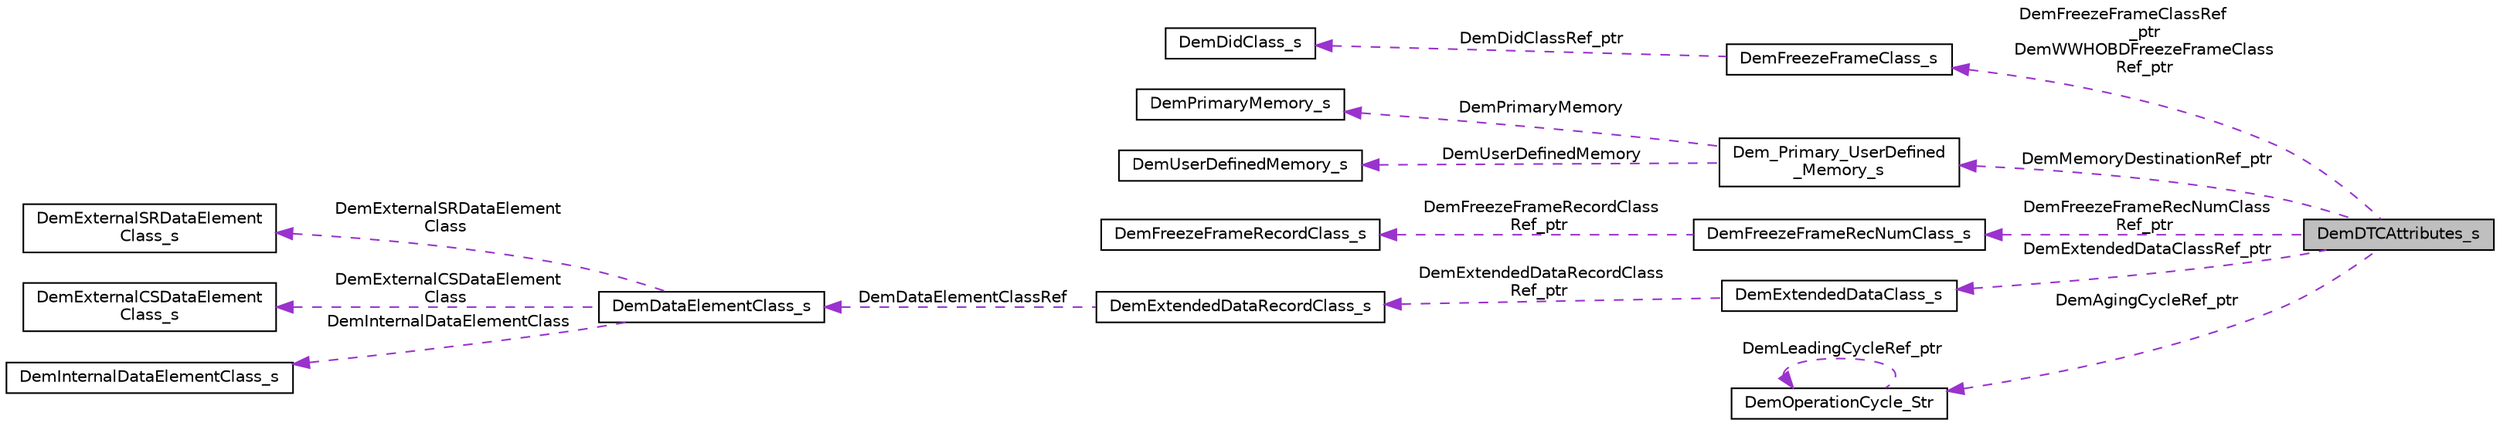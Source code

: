 digraph "DemDTCAttributes_s"
{
 // LATEX_PDF_SIZE
  edge [fontname="Helvetica",fontsize="10",labelfontname="Helvetica",labelfontsize="10"];
  node [fontname="Helvetica",fontsize="10",shape=record];
  rankdir="LR";
  Node1 [label="DemDTCAttributes_s",height=0.2,width=0.4,color="black", fillcolor="grey75", style="filled", fontcolor="black",tooltip=" "];
  Node2 -> Node1 [dir="back",color="darkorchid3",fontsize="10",style="dashed",label=" DemFreezeFrameClassRef\l_ptr\nDemWWHOBDFreezeFrameClass\lRef_ptr" ,fontname="Helvetica"];
  Node2 [label="DemFreezeFrameClass_s",height=0.2,width=0.4,color="black", fillcolor="white", style="filled",URL="$struct_dem_freeze_frame_class__s.html",tooltip=" "];
  Node3 -> Node2 [dir="back",color="darkorchid3",fontsize="10",style="dashed",label=" DemDidClassRef_ptr" ,fontname="Helvetica"];
  Node3 [label="DemDidClass_s",height=0.2,width=0.4,color="black", fillcolor="white", style="filled",URL="$struct_dem_did_class__s.html",tooltip=" "];
  Node4 -> Node1 [dir="back",color="darkorchid3",fontsize="10",style="dashed",label=" DemMemoryDestinationRef_ptr" ,fontname="Helvetica"];
  Node4 [label="Dem_Primary_UserDefined\l_Memory_s",height=0.2,width=0.4,color="black", fillcolor="white", style="filled",URL="$union_dem___primary___user_defined___memory__s.html",tooltip=" "];
  Node5 -> Node4 [dir="back",color="darkorchid3",fontsize="10",style="dashed",label=" DemPrimaryMemory" ,fontname="Helvetica"];
  Node5 [label="DemPrimaryMemory_s",height=0.2,width=0.4,color="black", fillcolor="white", style="filled",URL="$struct_dem_primary_memory__s.html",tooltip=" "];
  Node6 -> Node4 [dir="back",color="darkorchid3",fontsize="10",style="dashed",label=" DemUserDefinedMemory" ,fontname="Helvetica"];
  Node6 [label="DemUserDefinedMemory_s",height=0.2,width=0.4,color="black", fillcolor="white", style="filled",URL="$struct_dem_user_defined_memory__s.html",tooltip=" "];
  Node7 -> Node1 [dir="back",color="darkorchid3",fontsize="10",style="dashed",label=" DemFreezeFrameRecNumClass\lRef_ptr" ,fontname="Helvetica"];
  Node7 [label="DemFreezeFrameRecNumClass_s",height=0.2,width=0.4,color="black", fillcolor="white", style="filled",URL="$struct_dem_freeze_frame_rec_num_class__s.html",tooltip=" "];
  Node8 -> Node7 [dir="back",color="darkorchid3",fontsize="10",style="dashed",label=" DemFreezeFrameRecordClass\lRef_ptr" ,fontname="Helvetica"];
  Node8 [label="DemFreezeFrameRecordClass_s",height=0.2,width=0.4,color="black", fillcolor="white", style="filled",URL="$struct_dem_freeze_frame_record_class__s.html",tooltip=" "];
  Node9 -> Node1 [dir="back",color="darkorchid3",fontsize="10",style="dashed",label=" DemExtendedDataClassRef_ptr" ,fontname="Helvetica"];
  Node9 [label="DemExtendedDataClass_s",height=0.2,width=0.4,color="black", fillcolor="white", style="filled",URL="$struct_dem_extended_data_class__s.html",tooltip=" "];
  Node10 -> Node9 [dir="back",color="darkorchid3",fontsize="10",style="dashed",label=" DemExtendedDataRecordClass\lRef_ptr" ,fontname="Helvetica"];
  Node10 [label="DemExtendedDataRecordClass_s",height=0.2,width=0.4,color="black", fillcolor="white", style="filled",URL="$struct_dem_extended_data_record_class__s.html",tooltip=" "];
  Node11 -> Node10 [dir="back",color="darkorchid3",fontsize="10",style="dashed",label=" DemDataElementClassRef" ,fontname="Helvetica"];
  Node11 [label="DemDataElementClass_s",height=0.2,width=0.4,color="black", fillcolor="white", style="filled",URL="$struct_dem_data_element_class__s.html",tooltip=" "];
  Node12 -> Node11 [dir="back",color="darkorchid3",fontsize="10",style="dashed",label=" DemExternalSRDataElement\lClass" ,fontname="Helvetica"];
  Node12 [label="DemExternalSRDataElement\lClass_s",height=0.2,width=0.4,color="black", fillcolor="white", style="filled",URL="$struct_dem_external_s_r_data_element_class__s.html",tooltip=" "];
  Node13 -> Node11 [dir="back",color="darkorchid3",fontsize="10",style="dashed",label=" DemExternalCSDataElement\lClass" ,fontname="Helvetica"];
  Node13 [label="DemExternalCSDataElement\lClass_s",height=0.2,width=0.4,color="black", fillcolor="white", style="filled",URL="$struct_dem_external_c_s_data_element_class__s.html",tooltip=" "];
  Node14 -> Node11 [dir="back",color="darkorchid3",fontsize="10",style="dashed",label=" DemInternalDataElementClass" ,fontname="Helvetica"];
  Node14 [label="DemInternalDataElementClass_s",height=0.2,width=0.4,color="black", fillcolor="white", style="filled",URL="$struct_dem_internal_data_element_class__s.html",tooltip=" "];
  Node15 -> Node1 [dir="back",color="darkorchid3",fontsize="10",style="dashed",label=" DemAgingCycleRef_ptr" ,fontname="Helvetica"];
  Node15 [label="DemOperationCycle_Str",height=0.2,width=0.4,color="black", fillcolor="white", style="filled",URL="$struct_dem_operation_cycle___str.html",tooltip=" "];
  Node15 -> Node15 [dir="back",color="darkorchid3",fontsize="10",style="dashed",label=" DemLeadingCycleRef_ptr" ,fontname="Helvetica"];
}
